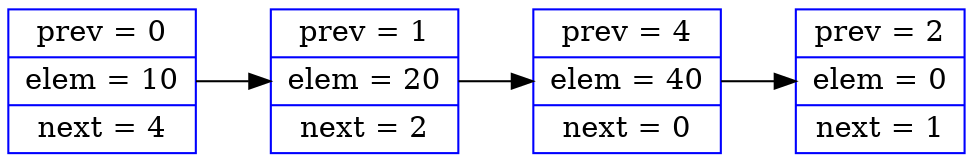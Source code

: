 digraph structs {
rankdir=LR;
node[color= "blue" ,fontsize=14];
el_0 [shape=record, label="prev = 0 | elem = 10 | next = 4"];
el_1 [shape=record, label="prev = 1 | elem = 20 | next = 2"];
el_2 [shape=record, label="prev = 4 | elem = 40 | next = 0"];
el_3 [shape=record, label="prev = 2 | elem = 0 | next = 1"];
el_0->el_1->el_2->el_3;}